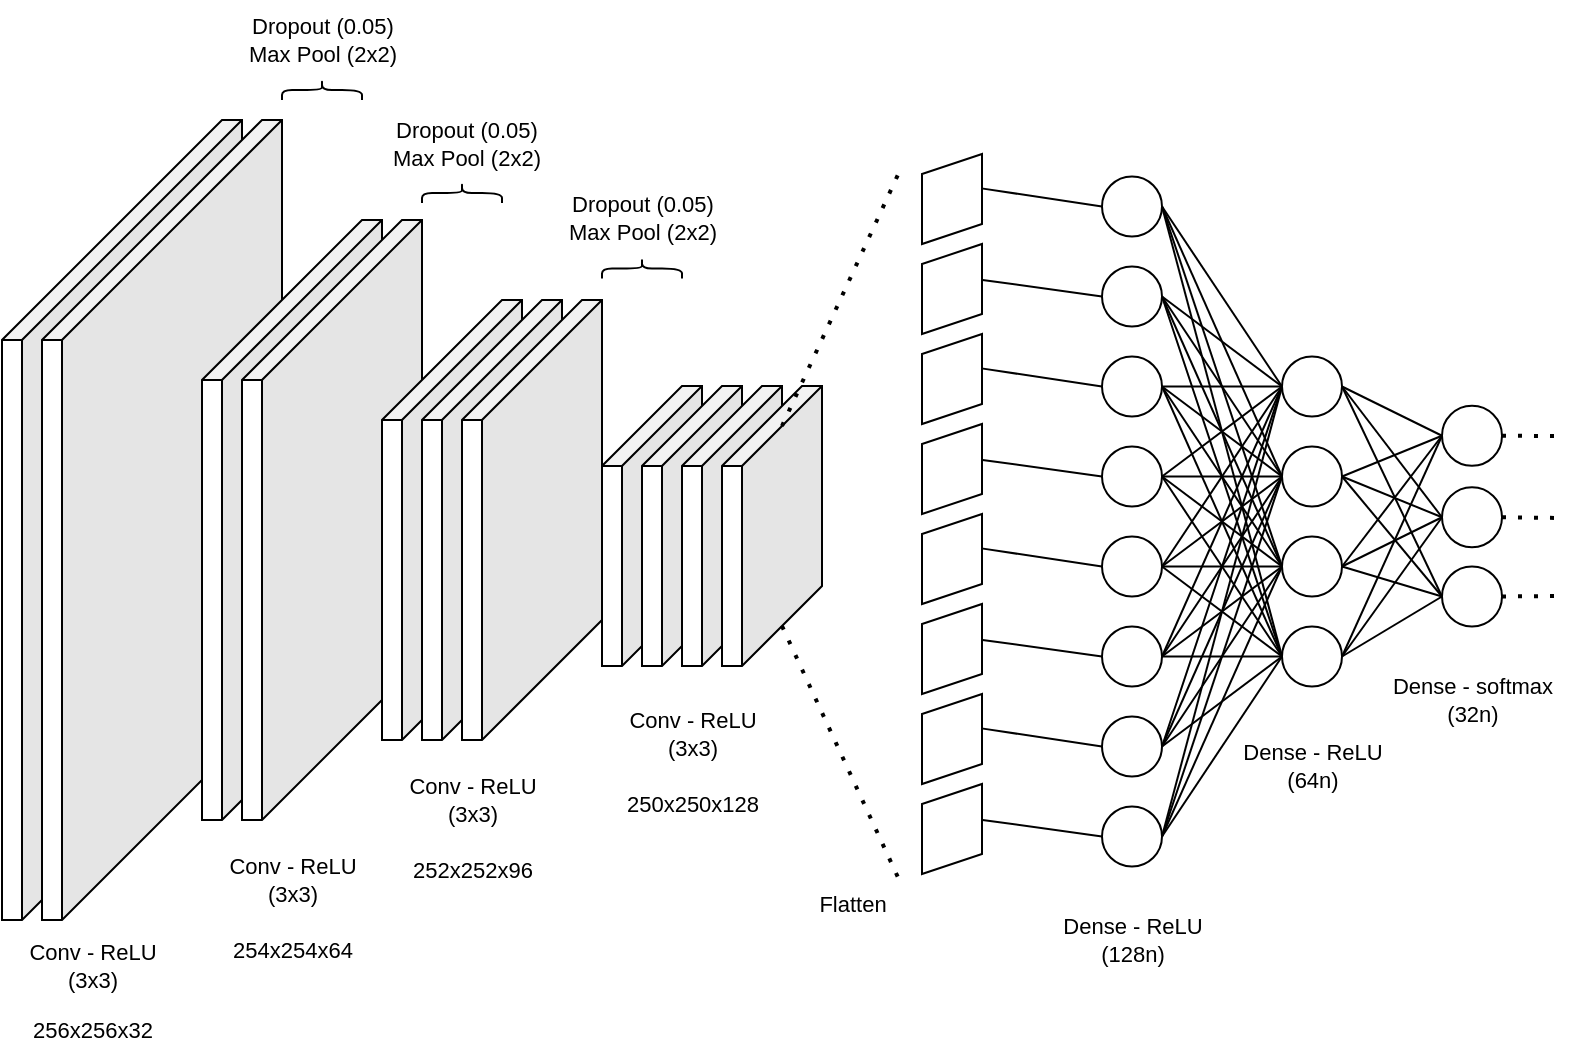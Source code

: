 <mxfile version="25.0.2">
  <diagram name="Page-1" id="TULl6pyBpN5IUs6AgNsH">
    <mxGraphModel dx="955" dy="695" grid="1" gridSize="10" guides="1" tooltips="1" connect="1" arrows="1" fold="1" page="1" pageScale="1" pageWidth="850" pageHeight="1100" math="0" shadow="0">
      <root>
        <mxCell id="0" />
        <mxCell id="1" parent="0" />
        <mxCell id="0IzMQxdubGWwQOAFh3HP-1" value="" style="shape=cube;whiteSpace=wrap;html=1;boundedLbl=1;backgroundOutline=1;darkOpacity=0.05;darkOpacity2=0.1;size=110;flipH=1;" vertex="1" parent="1">
          <mxGeometry x="32" y="160" width="120" height="400" as="geometry" />
        </mxCell>
        <mxCell id="0IzMQxdubGWwQOAFh3HP-2" value="" style="shape=cube;whiteSpace=wrap;html=1;boundedLbl=1;backgroundOutline=1;darkOpacity=0.05;darkOpacity2=0.1;size=110;flipH=1;" vertex="1" parent="1">
          <mxGeometry x="52" y="160" width="120" height="400" as="geometry" />
        </mxCell>
        <mxCell id="0IzMQxdubGWwQOAFh3HP-4" value="" style="shape=cube;whiteSpace=wrap;html=1;boundedLbl=1;backgroundOutline=1;darkOpacity=0.05;darkOpacity2=0.1;size=80;flipH=1;" vertex="1" parent="1">
          <mxGeometry x="132" y="210" width="90" height="300" as="geometry" />
        </mxCell>
        <mxCell id="0IzMQxdubGWwQOAFh3HP-5" value="" style="shape=cube;whiteSpace=wrap;html=1;boundedLbl=1;backgroundOutline=1;darkOpacity=0.05;darkOpacity2=0.1;size=80;flipH=1;" vertex="1" parent="1">
          <mxGeometry x="152" y="210" width="90" height="300" as="geometry" />
        </mxCell>
        <mxCell id="0IzMQxdubGWwQOAFh3HP-6" value="" style="shape=cube;whiteSpace=wrap;html=1;boundedLbl=1;backgroundOutline=1;darkOpacity=0.05;darkOpacity2=0.1;size=60;flipH=1;" vertex="1" parent="1">
          <mxGeometry x="222" y="250" width="70" height="220" as="geometry" />
        </mxCell>
        <mxCell id="0IzMQxdubGWwQOAFh3HP-7" value="" style="shape=cube;whiteSpace=wrap;html=1;boundedLbl=1;backgroundOutline=1;darkOpacity=0.05;darkOpacity2=0.1;size=60;flipH=1;" vertex="1" parent="1">
          <mxGeometry x="242" y="250" width="70" height="220" as="geometry" />
        </mxCell>
        <mxCell id="0IzMQxdubGWwQOAFh3HP-8" value="" style="shape=cube;whiteSpace=wrap;html=1;boundedLbl=1;backgroundOutline=1;darkOpacity=0.05;darkOpacity2=0.1;size=60;flipH=1;" vertex="1" parent="1">
          <mxGeometry x="262" y="250" width="70" height="220" as="geometry" />
        </mxCell>
        <mxCell id="0IzMQxdubGWwQOAFh3HP-9" value="" style="shape=cube;whiteSpace=wrap;html=1;boundedLbl=1;backgroundOutline=1;darkOpacity=0.05;darkOpacity2=0.1;size=40;flipH=1;" vertex="1" parent="1">
          <mxGeometry x="332" y="293" width="50" height="140" as="geometry" />
        </mxCell>
        <mxCell id="0IzMQxdubGWwQOAFh3HP-10" value="" style="shape=cube;whiteSpace=wrap;html=1;boundedLbl=1;backgroundOutline=1;darkOpacity=0.05;darkOpacity2=0.1;size=40;flipH=1;" vertex="1" parent="1">
          <mxGeometry x="352" y="293" width="50" height="140" as="geometry" />
        </mxCell>
        <mxCell id="0IzMQxdubGWwQOAFh3HP-11" value="" style="shape=cube;whiteSpace=wrap;html=1;boundedLbl=1;backgroundOutline=1;darkOpacity=0.05;darkOpacity2=0.1;size=40;flipH=1;" vertex="1" parent="1">
          <mxGeometry x="372" y="293" width="50" height="140" as="geometry" />
        </mxCell>
        <mxCell id="0IzMQxdubGWwQOAFh3HP-12" value="" style="shape=cube;whiteSpace=wrap;html=1;boundedLbl=1;backgroundOutline=1;darkOpacity=0.05;darkOpacity2=0.1;size=40;flipH=1;" vertex="1" parent="1">
          <mxGeometry x="392" y="293" width="50" height="140" as="geometry" />
        </mxCell>
        <mxCell id="0IzMQxdubGWwQOAFh3HP-22" value="" style="shape=parallelogram;perimeter=parallelogramPerimeter;whiteSpace=wrap;html=1;fixedSize=1;size=10;flipH=0;flipV=1;direction=south;" vertex="1" parent="1">
          <mxGeometry x="492" y="222" width="30" height="45" as="geometry" />
        </mxCell>
        <mxCell id="0IzMQxdubGWwQOAFh3HP-23" value="" style="shape=parallelogram;perimeter=parallelogramPerimeter;whiteSpace=wrap;html=1;fixedSize=1;size=10;flipH=0;flipV=1;direction=north;" vertex="1" parent="1">
          <mxGeometry x="492" y="177" width="30" height="45" as="geometry" />
        </mxCell>
        <mxCell id="0IzMQxdubGWwQOAFh3HP-87" style="edgeStyle=none;shape=connector;rounded=0;orthogonalLoop=1;jettySize=auto;html=1;exitX=1;exitY=0.5;exitDx=0;exitDy=0;entryX=0;entryY=0.5;entryDx=0;entryDy=0;strokeColor=default;align=center;verticalAlign=middle;fontFamily=Helvetica;fontSize=11;fontColor=default;labelBackgroundColor=default;endArrow=none;" edge="1" parent="1" source="0IzMQxdubGWwQOAFh3HP-25" target="0IzMQxdubGWwQOAFh3HP-34">
          <mxGeometry relative="1" as="geometry" />
        </mxCell>
        <mxCell id="0IzMQxdubGWwQOAFh3HP-88" style="edgeStyle=none;shape=connector;rounded=0;orthogonalLoop=1;jettySize=auto;html=1;exitX=1;exitY=0.5;exitDx=0;exitDy=0;entryX=0;entryY=0.5;entryDx=0;entryDy=0;strokeColor=default;align=center;verticalAlign=middle;fontFamily=Helvetica;fontSize=11;fontColor=default;labelBackgroundColor=default;endArrow=none;" edge="1" parent="1" source="0IzMQxdubGWwQOAFh3HP-25" target="0IzMQxdubGWwQOAFh3HP-35">
          <mxGeometry relative="1" as="geometry" />
        </mxCell>
        <mxCell id="0IzMQxdubGWwQOAFh3HP-89" style="edgeStyle=none;shape=connector;rounded=0;orthogonalLoop=1;jettySize=auto;html=1;exitX=1;exitY=0.5;exitDx=0;exitDy=0;entryX=0;entryY=0.5;entryDx=0;entryDy=0;strokeColor=default;align=center;verticalAlign=middle;fontFamily=Helvetica;fontSize=11;fontColor=default;labelBackgroundColor=default;endArrow=none;" edge="1" parent="1" source="0IzMQxdubGWwQOAFh3HP-25" target="0IzMQxdubGWwQOAFh3HP-36">
          <mxGeometry relative="1" as="geometry" />
        </mxCell>
        <mxCell id="0IzMQxdubGWwQOAFh3HP-25" value="" style="ellipse;whiteSpace=wrap;html=1;aspect=fixed;" vertex="1" parent="1">
          <mxGeometry x="582" y="188.25" width="30" height="30" as="geometry" />
        </mxCell>
        <mxCell id="0IzMQxdubGWwQOAFh3HP-90" style="edgeStyle=none;shape=connector;rounded=0;orthogonalLoop=1;jettySize=auto;html=1;exitX=1;exitY=0.5;exitDx=0;exitDy=0;entryX=0;entryY=0.5;entryDx=0;entryDy=0;strokeColor=default;align=center;verticalAlign=middle;fontFamily=Helvetica;fontSize=11;fontColor=default;labelBackgroundColor=default;endArrow=none;" edge="1" parent="1" source="0IzMQxdubGWwQOAFh3HP-26" target="0IzMQxdubGWwQOAFh3HP-34">
          <mxGeometry relative="1" as="geometry" />
        </mxCell>
        <mxCell id="0IzMQxdubGWwQOAFh3HP-91" style="edgeStyle=none;shape=connector;rounded=0;orthogonalLoop=1;jettySize=auto;html=1;exitX=1;exitY=0.5;exitDx=0;exitDy=0;entryX=0;entryY=0.5;entryDx=0;entryDy=0;strokeColor=default;align=center;verticalAlign=middle;fontFamily=Helvetica;fontSize=11;fontColor=default;labelBackgroundColor=default;endArrow=none;" edge="1" parent="1" source="0IzMQxdubGWwQOAFh3HP-26" target="0IzMQxdubGWwQOAFh3HP-35">
          <mxGeometry relative="1" as="geometry" />
        </mxCell>
        <mxCell id="0IzMQxdubGWwQOAFh3HP-92" style="edgeStyle=none;shape=connector;rounded=0;orthogonalLoop=1;jettySize=auto;html=1;exitX=1;exitY=0.5;exitDx=0;exitDy=0;entryX=0;entryY=0.5;entryDx=0;entryDy=0;strokeColor=default;align=center;verticalAlign=middle;fontFamily=Helvetica;fontSize=11;fontColor=default;labelBackgroundColor=default;endArrow=none;" edge="1" parent="1" source="0IzMQxdubGWwQOAFh3HP-26" target="0IzMQxdubGWwQOAFh3HP-36">
          <mxGeometry relative="1" as="geometry" />
        </mxCell>
        <mxCell id="0IzMQxdubGWwQOAFh3HP-26" value="" style="ellipse;whiteSpace=wrap;html=1;aspect=fixed;" vertex="1" parent="1">
          <mxGeometry x="582" y="233.25" width="30" height="30" as="geometry" />
        </mxCell>
        <mxCell id="0IzMQxdubGWwQOAFh3HP-111" style="edgeStyle=none;shape=connector;rounded=0;orthogonalLoop=1;jettySize=auto;html=1;exitX=1;exitY=0.5;exitDx=0;exitDy=0;entryX=0;entryY=0.5;entryDx=0;entryDy=0;strokeColor=default;align=center;verticalAlign=middle;fontFamily=Helvetica;fontSize=11;fontColor=default;labelBackgroundColor=default;endArrow=none;" edge="1" parent="1" source="0IzMQxdubGWwQOAFh3HP-33" target="0IzMQxdubGWwQOAFh3HP-41">
          <mxGeometry relative="1" as="geometry" />
        </mxCell>
        <mxCell id="0IzMQxdubGWwQOAFh3HP-112" style="edgeStyle=none;shape=connector;rounded=0;orthogonalLoop=1;jettySize=auto;html=1;exitX=1;exitY=0.5;exitDx=0;exitDy=0;entryX=0;entryY=0.5;entryDx=0;entryDy=0;strokeColor=default;align=center;verticalAlign=middle;fontFamily=Helvetica;fontSize=11;fontColor=default;labelBackgroundColor=default;endArrow=none;" edge="1" parent="1" source="0IzMQxdubGWwQOAFh3HP-33" target="0IzMQxdubGWwQOAFh3HP-38">
          <mxGeometry relative="1" as="geometry" />
        </mxCell>
        <mxCell id="0IzMQxdubGWwQOAFh3HP-113" style="edgeStyle=none;shape=connector;rounded=0;orthogonalLoop=1;jettySize=auto;html=1;exitX=1;exitY=0.5;exitDx=0;exitDy=0;entryX=0;entryY=0.5;entryDx=0;entryDy=0;strokeColor=default;align=center;verticalAlign=middle;fontFamily=Helvetica;fontSize=11;fontColor=default;labelBackgroundColor=default;endArrow=none;" edge="1" parent="1" source="0IzMQxdubGWwQOAFh3HP-33" target="0IzMQxdubGWwQOAFh3HP-39">
          <mxGeometry relative="1" as="geometry" />
        </mxCell>
        <mxCell id="0IzMQxdubGWwQOAFh3HP-33" value="" style="ellipse;whiteSpace=wrap;html=1;aspect=fixed;" vertex="1" parent="1">
          <mxGeometry x="672" y="278.25" width="30" height="30" as="geometry" />
        </mxCell>
        <mxCell id="0IzMQxdubGWwQOAFh3HP-114" style="edgeStyle=none;shape=connector;rounded=0;orthogonalLoop=1;jettySize=auto;html=1;exitX=1;exitY=0.5;exitDx=0;exitDy=0;entryX=0;entryY=0.5;entryDx=0;entryDy=0;strokeColor=default;align=center;verticalAlign=middle;fontFamily=Helvetica;fontSize=11;fontColor=default;labelBackgroundColor=default;endArrow=none;" edge="1" parent="1" source="0IzMQxdubGWwQOAFh3HP-34" target="0IzMQxdubGWwQOAFh3HP-41">
          <mxGeometry relative="1" as="geometry" />
        </mxCell>
        <mxCell id="0IzMQxdubGWwQOAFh3HP-115" style="edgeStyle=none;shape=connector;rounded=0;orthogonalLoop=1;jettySize=auto;html=1;exitX=1;exitY=0.5;exitDx=0;exitDy=0;entryX=0;entryY=0.5;entryDx=0;entryDy=0;strokeColor=default;align=center;verticalAlign=middle;fontFamily=Helvetica;fontSize=11;fontColor=default;labelBackgroundColor=default;endArrow=none;" edge="1" parent="1" source="0IzMQxdubGWwQOAFh3HP-34" target="0IzMQxdubGWwQOAFh3HP-38">
          <mxGeometry relative="1" as="geometry" />
        </mxCell>
        <mxCell id="0IzMQxdubGWwQOAFh3HP-116" style="edgeStyle=none;shape=connector;rounded=0;orthogonalLoop=1;jettySize=auto;html=1;exitX=1;exitY=0.5;exitDx=0;exitDy=0;entryX=0;entryY=0.5;entryDx=0;entryDy=0;strokeColor=default;align=center;verticalAlign=middle;fontFamily=Helvetica;fontSize=11;fontColor=default;labelBackgroundColor=default;endArrow=none;" edge="1" parent="1" source="0IzMQxdubGWwQOAFh3HP-34" target="0IzMQxdubGWwQOAFh3HP-39">
          <mxGeometry relative="1" as="geometry" />
        </mxCell>
        <mxCell id="0IzMQxdubGWwQOAFh3HP-34" value="" style="ellipse;whiteSpace=wrap;html=1;aspect=fixed;" vertex="1" parent="1">
          <mxGeometry x="672" y="323.25" width="30" height="30" as="geometry" />
        </mxCell>
        <mxCell id="0IzMQxdubGWwQOAFh3HP-117" style="edgeStyle=none;shape=connector;rounded=0;orthogonalLoop=1;jettySize=auto;html=1;exitX=1;exitY=0.5;exitDx=0;exitDy=0;entryX=0;entryY=0.5;entryDx=0;entryDy=0;strokeColor=default;align=center;verticalAlign=middle;fontFamily=Helvetica;fontSize=11;fontColor=default;labelBackgroundColor=default;endArrow=none;" edge="1" parent="1" source="0IzMQxdubGWwQOAFh3HP-35" target="0IzMQxdubGWwQOAFh3HP-41">
          <mxGeometry relative="1" as="geometry" />
        </mxCell>
        <mxCell id="0IzMQxdubGWwQOAFh3HP-118" style="edgeStyle=none;shape=connector;rounded=0;orthogonalLoop=1;jettySize=auto;html=1;exitX=1;exitY=0.5;exitDx=0;exitDy=0;entryX=0;entryY=0.5;entryDx=0;entryDy=0;strokeColor=default;align=center;verticalAlign=middle;fontFamily=Helvetica;fontSize=11;fontColor=default;labelBackgroundColor=default;endArrow=none;" edge="1" parent="1" source="0IzMQxdubGWwQOAFh3HP-35" target="0IzMQxdubGWwQOAFh3HP-38">
          <mxGeometry relative="1" as="geometry" />
        </mxCell>
        <mxCell id="0IzMQxdubGWwQOAFh3HP-119" style="edgeStyle=none;shape=connector;rounded=0;orthogonalLoop=1;jettySize=auto;html=1;exitX=1;exitY=0.5;exitDx=0;exitDy=0;entryX=0;entryY=0.5;entryDx=0;entryDy=0;strokeColor=default;align=center;verticalAlign=middle;fontFamily=Helvetica;fontSize=11;fontColor=default;labelBackgroundColor=default;endArrow=none;" edge="1" parent="1" source="0IzMQxdubGWwQOAFh3HP-35" target="0IzMQxdubGWwQOAFh3HP-39">
          <mxGeometry relative="1" as="geometry" />
        </mxCell>
        <mxCell id="0IzMQxdubGWwQOAFh3HP-35" value="" style="ellipse;whiteSpace=wrap;html=1;aspect=fixed;" vertex="1" parent="1">
          <mxGeometry x="672" y="368.25" width="30" height="30" as="geometry" />
        </mxCell>
        <mxCell id="0IzMQxdubGWwQOAFh3HP-120" style="edgeStyle=none;shape=connector;rounded=0;orthogonalLoop=1;jettySize=auto;html=1;exitX=1;exitY=0.5;exitDx=0;exitDy=0;entryX=0;entryY=0.5;entryDx=0;entryDy=0;strokeColor=default;align=center;verticalAlign=middle;fontFamily=Helvetica;fontSize=11;fontColor=default;labelBackgroundColor=default;endArrow=none;" edge="1" parent="1" source="0IzMQxdubGWwQOAFh3HP-36" target="0IzMQxdubGWwQOAFh3HP-41">
          <mxGeometry relative="1" as="geometry" />
        </mxCell>
        <mxCell id="0IzMQxdubGWwQOAFh3HP-121" style="edgeStyle=none;shape=connector;rounded=0;orthogonalLoop=1;jettySize=auto;html=1;exitX=1;exitY=0.5;exitDx=0;exitDy=0;entryX=0;entryY=0.5;entryDx=0;entryDy=0;strokeColor=default;align=center;verticalAlign=middle;fontFamily=Helvetica;fontSize=11;fontColor=default;labelBackgroundColor=default;endArrow=none;" edge="1" parent="1" source="0IzMQxdubGWwQOAFh3HP-36" target="0IzMQxdubGWwQOAFh3HP-38">
          <mxGeometry relative="1" as="geometry" />
        </mxCell>
        <mxCell id="0IzMQxdubGWwQOAFh3HP-122" style="edgeStyle=none;shape=connector;rounded=0;orthogonalLoop=1;jettySize=auto;html=1;exitX=1;exitY=0.5;exitDx=0;exitDy=0;entryX=0;entryY=0.5;entryDx=0;entryDy=0;strokeColor=default;align=center;verticalAlign=middle;fontFamily=Helvetica;fontSize=11;fontColor=default;labelBackgroundColor=default;endArrow=none;" edge="1" parent="1" source="0IzMQxdubGWwQOAFh3HP-36" target="0IzMQxdubGWwQOAFh3HP-39">
          <mxGeometry relative="1" as="geometry" />
        </mxCell>
        <mxCell id="0IzMQxdubGWwQOAFh3HP-36" value="" style="ellipse;whiteSpace=wrap;html=1;aspect=fixed;" vertex="1" parent="1">
          <mxGeometry x="672" y="413.25" width="30" height="30" as="geometry" />
        </mxCell>
        <mxCell id="0IzMQxdubGWwQOAFh3HP-38" value="" style="ellipse;whiteSpace=wrap;html=1;aspect=fixed;" vertex="1" parent="1">
          <mxGeometry x="752" y="343.63" width="30" height="30" as="geometry" />
        </mxCell>
        <mxCell id="0IzMQxdubGWwQOAFh3HP-39" value="" style="ellipse;whiteSpace=wrap;html=1;aspect=fixed;" vertex="1" parent="1">
          <mxGeometry x="752" y="383.25" width="30" height="30" as="geometry" />
        </mxCell>
        <mxCell id="0IzMQxdubGWwQOAFh3HP-41" value="" style="ellipse;whiteSpace=wrap;html=1;aspect=fixed;" vertex="1" parent="1">
          <mxGeometry x="752" y="302.88" width="30" height="30" as="geometry" />
        </mxCell>
        <mxCell id="0IzMQxdubGWwQOAFh3HP-49" value="" style="endArrow=none;html=1;rounded=0;exitX=0.382;exitY=0.991;exitDx=0;exitDy=0;exitPerimeter=0;entryX=0;entryY=0.5;entryDx=0;entryDy=0;endFill=0;" edge="1" parent="1" source="0IzMQxdubGWwQOAFh3HP-23" target="0IzMQxdubGWwQOAFh3HP-25">
          <mxGeometry width="50" height="50" relative="1" as="geometry">
            <mxPoint x="472" y="287" as="sourcePoint" />
            <mxPoint x="522" y="237" as="targetPoint" />
          </mxGeometry>
        </mxCell>
        <mxCell id="0IzMQxdubGWwQOAFh3HP-50" value="" style="endArrow=none;html=1;rounded=0;exitX=0.601;exitY=-0.009;exitDx=0;exitDy=0;exitPerimeter=0;entryX=0;entryY=0.5;entryDx=0;entryDy=0;endFill=0;" edge="1" parent="1" source="0IzMQxdubGWwQOAFh3HP-22" target="0IzMQxdubGWwQOAFh3HP-26">
          <mxGeometry width="50" height="50" relative="1" as="geometry">
            <mxPoint x="532" y="204" as="sourcePoint" />
            <mxPoint x="592" y="213" as="targetPoint" />
          </mxGeometry>
        </mxCell>
        <mxCell id="0IzMQxdubGWwQOAFh3HP-51" value="" style="shape=parallelogram;perimeter=parallelogramPerimeter;whiteSpace=wrap;html=1;fixedSize=1;size=10;flipH=0;flipV=1;direction=south;" vertex="1" parent="1">
          <mxGeometry x="492" y="312" width="30" height="45" as="geometry" />
        </mxCell>
        <mxCell id="0IzMQxdubGWwQOAFh3HP-52" value="" style="shape=parallelogram;perimeter=parallelogramPerimeter;whiteSpace=wrap;html=1;fixedSize=1;size=10;flipH=0;flipV=1;direction=north;" vertex="1" parent="1">
          <mxGeometry x="492" y="267" width="30" height="45" as="geometry" />
        </mxCell>
        <mxCell id="0IzMQxdubGWwQOAFh3HP-94" style="edgeStyle=none;shape=connector;rounded=0;orthogonalLoop=1;jettySize=auto;html=1;exitX=1;exitY=0.5;exitDx=0;exitDy=0;entryX=0;entryY=0.5;entryDx=0;entryDy=0;strokeColor=default;align=center;verticalAlign=middle;fontFamily=Helvetica;fontSize=11;fontColor=default;labelBackgroundColor=default;endArrow=none;" edge="1" parent="1" source="0IzMQxdubGWwQOAFh3HP-53" target="0IzMQxdubGWwQOAFh3HP-35">
          <mxGeometry relative="1" as="geometry" />
        </mxCell>
        <mxCell id="0IzMQxdubGWwQOAFh3HP-95" style="edgeStyle=none;shape=connector;rounded=0;orthogonalLoop=1;jettySize=auto;html=1;exitX=1;exitY=0.5;exitDx=0;exitDy=0;entryX=0;entryY=0.5;entryDx=0;entryDy=0;strokeColor=default;align=center;verticalAlign=middle;fontFamily=Helvetica;fontSize=11;fontColor=default;labelBackgroundColor=default;endArrow=none;" edge="1" parent="1" source="0IzMQxdubGWwQOAFh3HP-53" target="0IzMQxdubGWwQOAFh3HP-36">
          <mxGeometry relative="1" as="geometry" />
        </mxCell>
        <mxCell id="0IzMQxdubGWwQOAFh3HP-53" value="" style="ellipse;whiteSpace=wrap;html=1;aspect=fixed;" vertex="1" parent="1">
          <mxGeometry x="582" y="278.25" width="30" height="30" as="geometry" />
        </mxCell>
        <mxCell id="0IzMQxdubGWwQOAFh3HP-78" style="edgeStyle=none;shape=connector;rounded=0;orthogonalLoop=1;jettySize=auto;html=1;exitX=1;exitY=0.5;exitDx=0;exitDy=0;entryX=0;entryY=0.5;entryDx=0;entryDy=0;strokeColor=default;align=center;verticalAlign=middle;fontFamily=Helvetica;fontSize=11;fontColor=default;labelBackgroundColor=default;endArrow=none;" edge="1" parent="1" source="0IzMQxdubGWwQOAFh3HP-54" target="0IzMQxdubGWwQOAFh3HP-33">
          <mxGeometry relative="1" as="geometry" />
        </mxCell>
        <mxCell id="0IzMQxdubGWwQOAFh3HP-96" style="edgeStyle=none;shape=connector;rounded=0;orthogonalLoop=1;jettySize=auto;html=1;exitX=1;exitY=0.5;exitDx=0;exitDy=0;entryX=0;entryY=0.5;entryDx=0;entryDy=0;strokeColor=default;align=center;verticalAlign=middle;fontFamily=Helvetica;fontSize=11;fontColor=default;labelBackgroundColor=default;endArrow=none;" edge="1" parent="1" source="0IzMQxdubGWwQOAFh3HP-54" target="0IzMQxdubGWwQOAFh3HP-34">
          <mxGeometry relative="1" as="geometry" />
        </mxCell>
        <mxCell id="0IzMQxdubGWwQOAFh3HP-97" style="edgeStyle=none;shape=connector;rounded=0;orthogonalLoop=1;jettySize=auto;html=1;exitX=1;exitY=0.5;exitDx=0;exitDy=0;entryX=0;entryY=0.5;entryDx=0;entryDy=0;strokeColor=default;align=center;verticalAlign=middle;fontFamily=Helvetica;fontSize=11;fontColor=default;labelBackgroundColor=default;endArrow=none;" edge="1" parent="1" source="0IzMQxdubGWwQOAFh3HP-54" target="0IzMQxdubGWwQOAFh3HP-35">
          <mxGeometry relative="1" as="geometry" />
        </mxCell>
        <mxCell id="0IzMQxdubGWwQOAFh3HP-98" style="edgeStyle=none;shape=connector;rounded=0;orthogonalLoop=1;jettySize=auto;html=1;exitX=1;exitY=0.5;exitDx=0;exitDy=0;entryX=0;entryY=0.5;entryDx=0;entryDy=0;strokeColor=default;align=center;verticalAlign=middle;fontFamily=Helvetica;fontSize=11;fontColor=default;labelBackgroundColor=default;endArrow=none;" edge="1" parent="1" source="0IzMQxdubGWwQOAFh3HP-54" target="0IzMQxdubGWwQOAFh3HP-36">
          <mxGeometry relative="1" as="geometry" />
        </mxCell>
        <mxCell id="0IzMQxdubGWwQOAFh3HP-54" value="" style="ellipse;whiteSpace=wrap;html=1;aspect=fixed;" vertex="1" parent="1">
          <mxGeometry x="582" y="323.25" width="30" height="30" as="geometry" />
        </mxCell>
        <mxCell id="0IzMQxdubGWwQOAFh3HP-55" value="" style="endArrow=none;html=1;rounded=0;exitX=0.382;exitY=0.991;exitDx=0;exitDy=0;exitPerimeter=0;entryX=0;entryY=0.5;entryDx=0;entryDy=0;endFill=0;" edge="1" parent="1" source="0IzMQxdubGWwQOAFh3HP-52" target="0IzMQxdubGWwQOAFh3HP-53">
          <mxGeometry width="50" height="50" relative="1" as="geometry">
            <mxPoint x="472" y="377" as="sourcePoint" />
            <mxPoint x="522" y="327" as="targetPoint" />
          </mxGeometry>
        </mxCell>
        <mxCell id="0IzMQxdubGWwQOAFh3HP-56" value="" style="endArrow=none;html=1;rounded=0;exitX=0.601;exitY=-0.009;exitDx=0;exitDy=0;exitPerimeter=0;entryX=0;entryY=0.5;entryDx=0;entryDy=0;endFill=0;" edge="1" parent="1" source="0IzMQxdubGWwQOAFh3HP-51" target="0IzMQxdubGWwQOAFh3HP-54">
          <mxGeometry width="50" height="50" relative="1" as="geometry">
            <mxPoint x="532" y="294" as="sourcePoint" />
            <mxPoint x="592" y="303" as="targetPoint" />
          </mxGeometry>
        </mxCell>
        <mxCell id="0IzMQxdubGWwQOAFh3HP-57" value="" style="shape=parallelogram;perimeter=parallelogramPerimeter;whiteSpace=wrap;html=1;fixedSize=1;size=10;flipH=0;flipV=1;direction=south;" vertex="1" parent="1">
          <mxGeometry x="492" y="402" width="30" height="45" as="geometry" />
        </mxCell>
        <mxCell id="0IzMQxdubGWwQOAFh3HP-58" value="" style="shape=parallelogram;perimeter=parallelogramPerimeter;whiteSpace=wrap;html=1;fixedSize=1;size=10;flipH=0;flipV=1;direction=north;" vertex="1" parent="1">
          <mxGeometry x="492" y="357" width="30" height="45" as="geometry" />
        </mxCell>
        <mxCell id="0IzMQxdubGWwQOAFh3HP-79" style="edgeStyle=none;shape=connector;rounded=0;orthogonalLoop=1;jettySize=auto;html=1;exitX=1;exitY=0.5;exitDx=0;exitDy=0;strokeColor=default;align=center;verticalAlign=middle;fontFamily=Helvetica;fontSize=11;fontColor=default;labelBackgroundColor=default;endArrow=none;entryX=0;entryY=0.5;entryDx=0;entryDy=0;" edge="1" parent="1" source="0IzMQxdubGWwQOAFh3HP-59" target="0IzMQxdubGWwQOAFh3HP-33">
          <mxGeometry relative="1" as="geometry">
            <mxPoint x="672" y="293" as="targetPoint" />
          </mxGeometry>
        </mxCell>
        <mxCell id="0IzMQxdubGWwQOAFh3HP-99" style="edgeStyle=none;shape=connector;rounded=0;orthogonalLoop=1;jettySize=auto;html=1;exitX=1;exitY=0.5;exitDx=0;exitDy=0;entryX=0;entryY=0.5;entryDx=0;entryDy=0;strokeColor=default;align=center;verticalAlign=middle;fontFamily=Helvetica;fontSize=11;fontColor=default;labelBackgroundColor=default;endArrow=none;" edge="1" parent="1" source="0IzMQxdubGWwQOAFh3HP-59" target="0IzMQxdubGWwQOAFh3HP-34">
          <mxGeometry relative="1" as="geometry" />
        </mxCell>
        <mxCell id="0IzMQxdubGWwQOAFh3HP-100" style="edgeStyle=none;shape=connector;rounded=0;orthogonalLoop=1;jettySize=auto;html=1;exitX=1;exitY=0.5;exitDx=0;exitDy=0;entryX=0;entryY=0.5;entryDx=0;entryDy=0;strokeColor=default;align=center;verticalAlign=middle;fontFamily=Helvetica;fontSize=11;fontColor=default;labelBackgroundColor=default;endArrow=none;" edge="1" parent="1" source="0IzMQxdubGWwQOAFh3HP-59" target="0IzMQxdubGWwQOAFh3HP-35">
          <mxGeometry relative="1" as="geometry" />
        </mxCell>
        <mxCell id="0IzMQxdubGWwQOAFh3HP-101" style="edgeStyle=none;shape=connector;rounded=0;orthogonalLoop=1;jettySize=auto;html=1;exitX=1;exitY=0.5;exitDx=0;exitDy=0;entryX=0;entryY=0.5;entryDx=0;entryDy=0;strokeColor=default;align=center;verticalAlign=middle;fontFamily=Helvetica;fontSize=11;fontColor=default;labelBackgroundColor=default;endArrow=none;" edge="1" parent="1" source="0IzMQxdubGWwQOAFh3HP-59" target="0IzMQxdubGWwQOAFh3HP-36">
          <mxGeometry relative="1" as="geometry" />
        </mxCell>
        <mxCell id="0IzMQxdubGWwQOAFh3HP-59" value="" style="ellipse;whiteSpace=wrap;html=1;aspect=fixed;" vertex="1" parent="1">
          <mxGeometry x="582" y="368.25" width="30" height="30" as="geometry" />
        </mxCell>
        <mxCell id="0IzMQxdubGWwQOAFh3HP-102" style="edgeStyle=none;shape=connector;rounded=0;orthogonalLoop=1;jettySize=auto;html=1;exitX=1;exitY=0.5;exitDx=0;exitDy=0;entryX=0;entryY=0.5;entryDx=0;entryDy=0;strokeColor=default;align=center;verticalAlign=middle;fontFamily=Helvetica;fontSize=11;fontColor=default;labelBackgroundColor=default;endArrow=none;" edge="1" parent="1" source="0IzMQxdubGWwQOAFh3HP-60" target="0IzMQxdubGWwQOAFh3HP-34">
          <mxGeometry relative="1" as="geometry" />
        </mxCell>
        <mxCell id="0IzMQxdubGWwQOAFh3HP-103" style="edgeStyle=none;shape=connector;rounded=0;orthogonalLoop=1;jettySize=auto;html=1;exitX=1;exitY=0.5;exitDx=0;exitDy=0;entryX=0;entryY=0.5;entryDx=0;entryDy=0;strokeColor=default;align=center;verticalAlign=middle;fontFamily=Helvetica;fontSize=11;fontColor=default;labelBackgroundColor=default;endArrow=none;" edge="1" parent="1" source="0IzMQxdubGWwQOAFh3HP-60" target="0IzMQxdubGWwQOAFh3HP-35">
          <mxGeometry relative="1" as="geometry" />
        </mxCell>
        <mxCell id="0IzMQxdubGWwQOAFh3HP-104" style="edgeStyle=none;shape=connector;rounded=0;orthogonalLoop=1;jettySize=auto;html=1;exitX=1;exitY=0.5;exitDx=0;exitDy=0;entryX=0;entryY=0.5;entryDx=0;entryDy=0;strokeColor=default;align=center;verticalAlign=middle;fontFamily=Helvetica;fontSize=11;fontColor=default;labelBackgroundColor=default;endArrow=none;" edge="1" parent="1" source="0IzMQxdubGWwQOAFh3HP-60" target="0IzMQxdubGWwQOAFh3HP-36">
          <mxGeometry relative="1" as="geometry" />
        </mxCell>
        <mxCell id="0IzMQxdubGWwQOAFh3HP-60" value="" style="ellipse;whiteSpace=wrap;html=1;aspect=fixed;" vertex="1" parent="1">
          <mxGeometry x="582" y="413.25" width="30" height="30" as="geometry" />
        </mxCell>
        <mxCell id="0IzMQxdubGWwQOAFh3HP-61" value="" style="endArrow=none;html=1;rounded=0;exitX=0.382;exitY=0.991;exitDx=0;exitDy=0;exitPerimeter=0;entryX=0;entryY=0.5;entryDx=0;entryDy=0;endFill=0;" edge="1" parent="1" source="0IzMQxdubGWwQOAFh3HP-58" target="0IzMQxdubGWwQOAFh3HP-59">
          <mxGeometry width="50" height="50" relative="1" as="geometry">
            <mxPoint x="472" y="467" as="sourcePoint" />
            <mxPoint x="522" y="417" as="targetPoint" />
          </mxGeometry>
        </mxCell>
        <mxCell id="0IzMQxdubGWwQOAFh3HP-62" value="" style="endArrow=none;html=1;rounded=0;exitX=0.601;exitY=-0.009;exitDx=0;exitDy=0;exitPerimeter=0;entryX=0;entryY=0.5;entryDx=0;entryDy=0;endFill=0;" edge="1" parent="1" source="0IzMQxdubGWwQOAFh3HP-57" target="0IzMQxdubGWwQOAFh3HP-60">
          <mxGeometry width="50" height="50" relative="1" as="geometry">
            <mxPoint x="532" y="384" as="sourcePoint" />
            <mxPoint x="592" y="393" as="targetPoint" />
          </mxGeometry>
        </mxCell>
        <mxCell id="0IzMQxdubGWwQOAFh3HP-63" value="" style="shape=parallelogram;perimeter=parallelogramPerimeter;whiteSpace=wrap;html=1;fixedSize=1;size=10;flipH=0;flipV=1;direction=south;" vertex="1" parent="1">
          <mxGeometry x="492" y="492" width="30" height="45" as="geometry" />
        </mxCell>
        <mxCell id="0IzMQxdubGWwQOAFh3HP-64" value="" style="shape=parallelogram;perimeter=parallelogramPerimeter;whiteSpace=wrap;html=1;fixedSize=1;size=10;flipH=0;flipV=1;direction=north;" vertex="1" parent="1">
          <mxGeometry x="492" y="447" width="30" height="45" as="geometry" />
        </mxCell>
        <mxCell id="0IzMQxdubGWwQOAFh3HP-81" style="edgeStyle=none;shape=connector;rounded=0;orthogonalLoop=1;jettySize=auto;html=1;exitX=1;exitY=0.5;exitDx=0;exitDy=0;strokeColor=default;align=center;verticalAlign=middle;fontFamily=Helvetica;fontSize=11;fontColor=default;labelBackgroundColor=default;endArrow=none;entryX=0;entryY=0.5;entryDx=0;entryDy=0;" edge="1" parent="1" source="0IzMQxdubGWwQOAFh3HP-65" target="0IzMQxdubGWwQOAFh3HP-33">
          <mxGeometry relative="1" as="geometry">
            <mxPoint x="672" y="293" as="targetPoint" />
          </mxGeometry>
        </mxCell>
        <mxCell id="0IzMQxdubGWwQOAFh3HP-105" style="edgeStyle=none;shape=connector;rounded=0;orthogonalLoop=1;jettySize=auto;html=1;exitX=1;exitY=0.5;exitDx=0;exitDy=0;entryX=0;entryY=0.5;entryDx=0;entryDy=0;strokeColor=default;align=center;verticalAlign=middle;fontFamily=Helvetica;fontSize=11;fontColor=default;labelBackgroundColor=default;endArrow=none;" edge="1" parent="1" source="0IzMQxdubGWwQOAFh3HP-65" target="0IzMQxdubGWwQOAFh3HP-34">
          <mxGeometry relative="1" as="geometry" />
        </mxCell>
        <mxCell id="0IzMQxdubGWwQOAFh3HP-106" style="edgeStyle=none;shape=connector;rounded=0;orthogonalLoop=1;jettySize=auto;html=1;exitX=1;exitY=0.5;exitDx=0;exitDy=0;entryX=0;entryY=0.5;entryDx=0;entryDy=0;strokeColor=default;align=center;verticalAlign=middle;fontFamily=Helvetica;fontSize=11;fontColor=default;labelBackgroundColor=default;endArrow=none;" edge="1" parent="1" source="0IzMQxdubGWwQOAFh3HP-65" target="0IzMQxdubGWwQOAFh3HP-35">
          <mxGeometry relative="1" as="geometry" />
        </mxCell>
        <mxCell id="0IzMQxdubGWwQOAFh3HP-107" style="edgeStyle=none;shape=connector;rounded=0;orthogonalLoop=1;jettySize=auto;html=1;exitX=1;exitY=0.5;exitDx=0;exitDy=0;entryX=0;entryY=0.5;entryDx=0;entryDy=0;strokeColor=default;align=center;verticalAlign=middle;fontFamily=Helvetica;fontSize=11;fontColor=default;labelBackgroundColor=default;endArrow=none;" edge="1" parent="1" source="0IzMQxdubGWwQOAFh3HP-65" target="0IzMQxdubGWwQOAFh3HP-36">
          <mxGeometry relative="1" as="geometry" />
        </mxCell>
        <mxCell id="0IzMQxdubGWwQOAFh3HP-65" value="" style="ellipse;whiteSpace=wrap;html=1;aspect=fixed;" vertex="1" parent="1">
          <mxGeometry x="582" y="458.25" width="30" height="30" as="geometry" />
        </mxCell>
        <mxCell id="0IzMQxdubGWwQOAFh3HP-82" style="edgeStyle=none;shape=connector;rounded=0;orthogonalLoop=1;jettySize=auto;html=1;exitX=1;exitY=0.5;exitDx=0;exitDy=0;strokeColor=default;align=center;verticalAlign=middle;fontFamily=Helvetica;fontSize=11;fontColor=default;labelBackgroundColor=default;endArrow=none;entryX=0;entryY=0.5;entryDx=0;entryDy=0;" edge="1" parent="1" source="0IzMQxdubGWwQOAFh3HP-66" target="0IzMQxdubGWwQOAFh3HP-33">
          <mxGeometry relative="1" as="geometry">
            <mxPoint x="672" y="293" as="targetPoint" />
          </mxGeometry>
        </mxCell>
        <mxCell id="0IzMQxdubGWwQOAFh3HP-108" style="edgeStyle=none;shape=connector;rounded=0;orthogonalLoop=1;jettySize=auto;html=1;exitX=1;exitY=0.5;exitDx=0;exitDy=0;entryX=0;entryY=0.5;entryDx=0;entryDy=0;strokeColor=default;align=center;verticalAlign=middle;fontFamily=Helvetica;fontSize=11;fontColor=default;labelBackgroundColor=default;endArrow=none;" edge="1" parent="1" source="0IzMQxdubGWwQOAFh3HP-66" target="0IzMQxdubGWwQOAFh3HP-34">
          <mxGeometry relative="1" as="geometry" />
        </mxCell>
        <mxCell id="0IzMQxdubGWwQOAFh3HP-109" style="edgeStyle=none;shape=connector;rounded=0;orthogonalLoop=1;jettySize=auto;html=1;exitX=1;exitY=0.5;exitDx=0;exitDy=0;entryX=0;entryY=0.5;entryDx=0;entryDy=0;strokeColor=default;align=center;verticalAlign=middle;fontFamily=Helvetica;fontSize=11;fontColor=default;labelBackgroundColor=default;endArrow=none;" edge="1" parent="1" source="0IzMQxdubGWwQOAFh3HP-66" target="0IzMQxdubGWwQOAFh3HP-35">
          <mxGeometry relative="1" as="geometry" />
        </mxCell>
        <mxCell id="0IzMQxdubGWwQOAFh3HP-110" style="edgeStyle=none;shape=connector;rounded=0;orthogonalLoop=1;jettySize=auto;html=1;exitX=1;exitY=0.5;exitDx=0;exitDy=0;entryX=0;entryY=0.5;entryDx=0;entryDy=0;strokeColor=default;align=center;verticalAlign=middle;fontFamily=Helvetica;fontSize=11;fontColor=default;labelBackgroundColor=default;endArrow=none;" edge="1" parent="1" source="0IzMQxdubGWwQOAFh3HP-66" target="0IzMQxdubGWwQOAFh3HP-36">
          <mxGeometry relative="1" as="geometry" />
        </mxCell>
        <mxCell id="0IzMQxdubGWwQOAFh3HP-66" value="" style="ellipse;whiteSpace=wrap;html=1;aspect=fixed;" vertex="1" parent="1">
          <mxGeometry x="582" y="503.25" width="30" height="30" as="geometry" />
        </mxCell>
        <mxCell id="0IzMQxdubGWwQOAFh3HP-67" value="" style="endArrow=none;html=1;rounded=0;exitX=0.382;exitY=0.991;exitDx=0;exitDy=0;exitPerimeter=0;entryX=0;entryY=0.5;entryDx=0;entryDy=0;endFill=0;" edge="1" parent="1" source="0IzMQxdubGWwQOAFh3HP-64" target="0IzMQxdubGWwQOAFh3HP-65">
          <mxGeometry width="50" height="50" relative="1" as="geometry">
            <mxPoint x="472" y="557" as="sourcePoint" />
            <mxPoint x="522" y="507" as="targetPoint" />
          </mxGeometry>
        </mxCell>
        <mxCell id="0IzMQxdubGWwQOAFh3HP-68" value="" style="endArrow=none;html=1;rounded=0;exitX=0.601;exitY=-0.009;exitDx=0;exitDy=0;exitPerimeter=0;entryX=0;entryY=0.5;entryDx=0;entryDy=0;endFill=0;" edge="1" parent="1" source="0IzMQxdubGWwQOAFh3HP-63" target="0IzMQxdubGWwQOAFh3HP-66">
          <mxGeometry width="50" height="50" relative="1" as="geometry">
            <mxPoint x="532" y="474" as="sourcePoint" />
            <mxPoint x="592" y="483" as="targetPoint" />
          </mxGeometry>
        </mxCell>
        <mxCell id="0IzMQxdubGWwQOAFh3HP-70" value="" style="endArrow=none;html=1;rounded=0;exitX=1;exitY=0.5;exitDx=0;exitDy=0;entryX=0;entryY=0.5;entryDx=0;entryDy=0;" edge="1" parent="1" source="0IzMQxdubGWwQOAFh3HP-25" target="0IzMQxdubGWwQOAFh3HP-33">
          <mxGeometry width="50" height="50" relative="1" as="geometry">
            <mxPoint x="592" y="193" as="sourcePoint" />
            <mxPoint x="642" y="143" as="targetPoint" />
          </mxGeometry>
        </mxCell>
        <mxCell id="0IzMQxdubGWwQOAFh3HP-72" value="" style="endArrow=none;dashed=1;html=1;dashPattern=1 3;strokeWidth=2;rounded=0;" edge="1" parent="1">
          <mxGeometry width="50" height="50" relative="1" as="geometry">
            <mxPoint x="422" y="313" as="sourcePoint" />
            <mxPoint x="482" y="183" as="targetPoint" />
          </mxGeometry>
        </mxCell>
        <mxCell id="0IzMQxdubGWwQOAFh3HP-73" value="" style="endArrow=none;dashed=1;html=1;dashPattern=1 3;strokeWidth=2;rounded=0;exitX=0;exitY=0;exitDx=20;exitDy=120;exitPerimeter=0;" edge="1" parent="1" source="0IzMQxdubGWwQOAFh3HP-12">
          <mxGeometry width="50" height="50" relative="1" as="geometry">
            <mxPoint x="432" y="323" as="sourcePoint" />
            <mxPoint x="482" y="543" as="targetPoint" />
          </mxGeometry>
        </mxCell>
        <mxCell id="0IzMQxdubGWwQOAFh3HP-74" value="" style="endArrow=none;html=1;rounded=0;exitX=1;exitY=0.5;exitDx=0;exitDy=0;entryX=0;entryY=0.5;entryDx=0;entryDy=0;" edge="1" parent="1" source="0IzMQxdubGWwQOAFh3HP-26" target="0IzMQxdubGWwQOAFh3HP-33">
          <mxGeometry width="50" height="50" relative="1" as="geometry">
            <mxPoint x="622" y="213" as="sourcePoint" />
            <mxPoint x="686" y="295" as="targetPoint" />
          </mxGeometry>
        </mxCell>
        <mxCell id="0IzMQxdubGWwQOAFh3HP-75" value="" style="endArrow=none;html=1;rounded=0;exitX=1;exitY=0.5;exitDx=0;exitDy=0;entryX=0;entryY=0.5;entryDx=0;entryDy=0;" edge="1" parent="1" source="0IzMQxdubGWwQOAFh3HP-53" target="0IzMQxdubGWwQOAFh3HP-33">
          <mxGeometry width="50" height="50" relative="1" as="geometry">
            <mxPoint x="622" y="258" as="sourcePoint" />
            <mxPoint x="682" y="306" as="targetPoint" />
          </mxGeometry>
        </mxCell>
        <mxCell id="0IzMQxdubGWwQOAFh3HP-80" style="edgeStyle=none;shape=connector;rounded=0;orthogonalLoop=1;jettySize=auto;html=1;exitX=1;exitY=0.5;exitDx=0;exitDy=0;entryX=0;entryY=0.5;entryDx=0;entryDy=0;strokeColor=default;align=center;verticalAlign=middle;fontFamily=Helvetica;fontSize=11;fontColor=default;labelBackgroundColor=default;endArrow=none;" edge="1" parent="1" source="0IzMQxdubGWwQOAFh3HP-60" target="0IzMQxdubGWwQOAFh3HP-33">
          <mxGeometry relative="1" as="geometry" />
        </mxCell>
        <mxCell id="0IzMQxdubGWwQOAFh3HP-93" style="edgeStyle=none;shape=connector;rounded=0;orthogonalLoop=1;jettySize=auto;html=1;exitX=1;exitY=0.5;exitDx=0;exitDy=0;entryX=0;entryY=0.5;entryDx=0;entryDy=0;strokeColor=default;align=center;verticalAlign=middle;fontFamily=Helvetica;fontSize=11;fontColor=default;labelBackgroundColor=default;endArrow=none;" edge="1" parent="1" source="0IzMQxdubGWwQOAFh3HP-53" target="0IzMQxdubGWwQOAFh3HP-34">
          <mxGeometry relative="1" as="geometry" />
        </mxCell>
        <mxCell id="0IzMQxdubGWwQOAFh3HP-123" value="" style="endArrow=none;dashed=1;html=1;dashPattern=1 3;strokeWidth=2;rounded=0;strokeColor=default;align=center;verticalAlign=middle;fontFamily=Helvetica;fontSize=11;fontColor=default;labelBackgroundColor=default;exitX=1;exitY=0.5;exitDx=0;exitDy=0;" edge="1" parent="1" source="0IzMQxdubGWwQOAFh3HP-41">
          <mxGeometry width="50" height="50" relative="1" as="geometry">
            <mxPoint x="822" y="373" as="sourcePoint" />
            <mxPoint x="812" y="318" as="targetPoint" />
          </mxGeometry>
        </mxCell>
        <mxCell id="0IzMQxdubGWwQOAFh3HP-124" value="" style="endArrow=none;dashed=1;html=1;dashPattern=1 3;strokeWidth=2;rounded=0;strokeColor=default;align=center;verticalAlign=middle;fontFamily=Helvetica;fontSize=11;fontColor=default;labelBackgroundColor=default;exitX=1;exitY=0.5;exitDx=0;exitDy=0;" edge="1" parent="1" source="0IzMQxdubGWwQOAFh3HP-38">
          <mxGeometry width="50" height="50" relative="1" as="geometry">
            <mxPoint x="792" y="328" as="sourcePoint" />
            <mxPoint x="812" y="359" as="targetPoint" />
          </mxGeometry>
        </mxCell>
        <mxCell id="0IzMQxdubGWwQOAFh3HP-125" value="" style="endArrow=none;dashed=1;html=1;dashPattern=1 3;strokeWidth=2;rounded=0;strokeColor=default;align=center;verticalAlign=middle;fontFamily=Helvetica;fontSize=11;fontColor=default;labelBackgroundColor=default;exitX=1;exitY=0.5;exitDx=0;exitDy=0;" edge="1" parent="1" source="0IzMQxdubGWwQOAFh3HP-39">
          <mxGeometry width="50" height="50" relative="1" as="geometry">
            <mxPoint x="792" y="369" as="sourcePoint" />
            <mxPoint x="812" y="398" as="targetPoint" />
          </mxGeometry>
        </mxCell>
        <mxCell id="0IzMQxdubGWwQOAFh3HP-126" value="" style="shape=curlyBracket;whiteSpace=wrap;html=1;rounded=1;labelPosition=left;verticalLabelPosition=middle;align=right;verticalAlign=middle;fontFamily=Helvetica;fontSize=11;fontColor=default;labelBackgroundColor=default;direction=south;size=0.5;" vertex="1" parent="1">
          <mxGeometry x="172" y="140" width="40" height="10" as="geometry" />
        </mxCell>
        <mxCell id="0IzMQxdubGWwQOAFh3HP-127" value="" style="shape=curlyBracket;whiteSpace=wrap;html=1;rounded=1;labelPosition=left;verticalLabelPosition=middle;align=right;verticalAlign=middle;fontFamily=Helvetica;fontSize=11;fontColor=default;labelBackgroundColor=default;direction=south;size=0.5;" vertex="1" parent="1">
          <mxGeometry x="242" y="191.5" width="40" height="10" as="geometry" />
        </mxCell>
        <mxCell id="0IzMQxdubGWwQOAFh3HP-131" value="" style="shape=curlyBracket;whiteSpace=wrap;html=1;rounded=1;labelPosition=left;verticalLabelPosition=middle;align=right;verticalAlign=middle;fontFamily=Helvetica;fontSize=11;fontColor=default;labelBackgroundColor=default;direction=south;size=0.5;" vertex="1" parent="1">
          <mxGeometry x="332" y="229.25" width="40" height="10" as="geometry" />
        </mxCell>
        <mxCell id="0IzMQxdubGWwQOAFh3HP-132" value="Dropout (0.05)&lt;br&gt;Max Pool (2x2)" style="text;html=1;align=center;verticalAlign=middle;resizable=0;points=[];autosize=1;strokeColor=none;fillColor=none;fontFamily=Helvetica;fontSize=11;fontColor=default;labelBackgroundColor=default;" vertex="1" parent="1">
          <mxGeometry x="142" y="100" width="100" height="40" as="geometry" />
        </mxCell>
        <mxCell id="0IzMQxdubGWwQOAFh3HP-135" value="Conv - ReLU&lt;br&gt;(3x3)" style="text;html=1;align=center;verticalAlign=middle;resizable=0;points=[];autosize=1;strokeColor=none;fillColor=none;fontFamily=Helvetica;fontSize=11;fontColor=default;labelBackgroundColor=default;" vertex="1" parent="1">
          <mxGeometry x="32" y="563" width="90" height="40" as="geometry" />
        </mxCell>
        <mxCell id="0IzMQxdubGWwQOAFh3HP-136" value="Conv - ReLU&lt;br&gt;(3x3)" style="text;html=1;align=center;verticalAlign=middle;resizable=0;points=[];autosize=1;strokeColor=none;fillColor=none;fontFamily=Helvetica;fontSize=11;fontColor=default;labelBackgroundColor=default;" vertex="1" parent="1">
          <mxGeometry x="132" y="520" width="90" height="40" as="geometry" />
        </mxCell>
        <mxCell id="0IzMQxdubGWwQOAFh3HP-137" value="Conv - ReLU&lt;br&gt;(3x3)" style="text;html=1;align=center;verticalAlign=middle;resizable=0;points=[];autosize=1;strokeColor=none;fillColor=none;fontFamily=Helvetica;fontSize=11;fontColor=default;labelBackgroundColor=default;" vertex="1" parent="1">
          <mxGeometry x="222" y="480" width="90" height="40" as="geometry" />
        </mxCell>
        <mxCell id="0IzMQxdubGWwQOAFh3HP-138" value="Conv - ReLU&lt;br&gt;(3x3)" style="text;html=1;align=center;verticalAlign=middle;resizable=0;points=[];autosize=1;strokeColor=none;fillColor=none;fontFamily=Helvetica;fontSize=11;fontColor=default;labelBackgroundColor=default;" vertex="1" parent="1">
          <mxGeometry x="332" y="447" width="90" height="40" as="geometry" />
        </mxCell>
        <mxCell id="0IzMQxdubGWwQOAFh3HP-139" value="256x256x32" style="text;html=1;align=center;verticalAlign=middle;resizable=0;points=[];autosize=1;strokeColor=none;fillColor=none;fontFamily=Helvetica;fontSize=11;fontColor=default;labelBackgroundColor=default;" vertex="1" parent="1">
          <mxGeometry x="37" y="600" width="80" height="30" as="geometry" />
        </mxCell>
        <mxCell id="0IzMQxdubGWwQOAFh3HP-140" value="254x254x64" style="text;html=1;align=center;verticalAlign=middle;resizable=0;points=[];autosize=1;strokeColor=none;fillColor=none;fontFamily=Helvetica;fontSize=11;fontColor=default;labelBackgroundColor=default;" vertex="1" parent="1">
          <mxGeometry x="137" y="560" width="80" height="30" as="geometry" />
        </mxCell>
        <mxCell id="0IzMQxdubGWwQOAFh3HP-141" value="252x252x96" style="text;html=1;align=center;verticalAlign=middle;resizable=0;points=[];autosize=1;strokeColor=none;fillColor=none;fontFamily=Helvetica;fontSize=11;fontColor=default;labelBackgroundColor=default;" vertex="1" parent="1">
          <mxGeometry x="227" y="520" width="80" height="30" as="geometry" />
        </mxCell>
        <mxCell id="0IzMQxdubGWwQOAFh3HP-142" value="250x250x128" style="text;html=1;align=center;verticalAlign=middle;resizable=0;points=[];autosize=1;strokeColor=none;fillColor=none;fontFamily=Helvetica;fontSize=11;fontColor=default;labelBackgroundColor=default;" vertex="1" parent="1">
          <mxGeometry x="332" y="487" width="90" height="30" as="geometry" />
        </mxCell>
        <mxCell id="0IzMQxdubGWwQOAFh3HP-143" value="Flatten" style="text;html=1;align=center;verticalAlign=middle;resizable=0;points=[];autosize=1;strokeColor=none;fillColor=none;fontFamily=Helvetica;fontSize=11;fontColor=default;labelBackgroundColor=default;" vertex="1" parent="1">
          <mxGeometry x="427" y="537" width="60" height="30" as="geometry" />
        </mxCell>
        <mxCell id="0IzMQxdubGWwQOAFh3HP-144" value="Dense - ReLU&lt;br&gt;(128n)" style="text;html=1;align=center;verticalAlign=middle;resizable=0;points=[];autosize=1;strokeColor=none;fillColor=none;fontFamily=Helvetica;fontSize=11;fontColor=default;labelBackgroundColor=default;" vertex="1" parent="1">
          <mxGeometry x="552" y="550" width="90" height="40" as="geometry" />
        </mxCell>
        <mxCell id="0IzMQxdubGWwQOAFh3HP-145" value="Dense - ReLU&lt;br&gt;(64n)" style="text;html=1;align=center;verticalAlign=middle;resizable=0;points=[];autosize=1;strokeColor=none;fillColor=none;fontFamily=Helvetica;fontSize=11;fontColor=default;labelBackgroundColor=default;" vertex="1" parent="1">
          <mxGeometry x="642" y="463.25" width="90" height="40" as="geometry" />
        </mxCell>
        <mxCell id="0IzMQxdubGWwQOAFh3HP-146" value="Dense - softmax&lt;br&gt;(32n)" style="text;html=1;align=center;verticalAlign=middle;resizable=0;points=[];autosize=1;strokeColor=none;fillColor=none;fontFamily=Helvetica;fontSize=11;fontColor=default;labelBackgroundColor=default;" vertex="1" parent="1">
          <mxGeometry x="717" y="430" width="100" height="40" as="geometry" />
        </mxCell>
        <mxCell id="0IzMQxdubGWwQOAFh3HP-147" value="Dropout (0.05)&lt;br&gt;Max Pool (2x2)" style="text;html=1;align=center;verticalAlign=middle;resizable=0;points=[];autosize=1;strokeColor=none;fillColor=none;fontFamily=Helvetica;fontSize=11;fontColor=default;labelBackgroundColor=default;" vertex="1" parent="1">
          <mxGeometry x="214" y="151.5" width="100" height="40" as="geometry" />
        </mxCell>
        <mxCell id="0IzMQxdubGWwQOAFh3HP-148" value="Dropout (0.05)&lt;br&gt;Max Pool (2x2)" style="text;html=1;align=center;verticalAlign=middle;resizable=0;points=[];autosize=1;strokeColor=none;fillColor=none;fontFamily=Helvetica;fontSize=11;fontColor=default;labelBackgroundColor=default;" vertex="1" parent="1">
          <mxGeometry x="302" y="189.25" width="100" height="40" as="geometry" />
        </mxCell>
      </root>
    </mxGraphModel>
  </diagram>
</mxfile>

